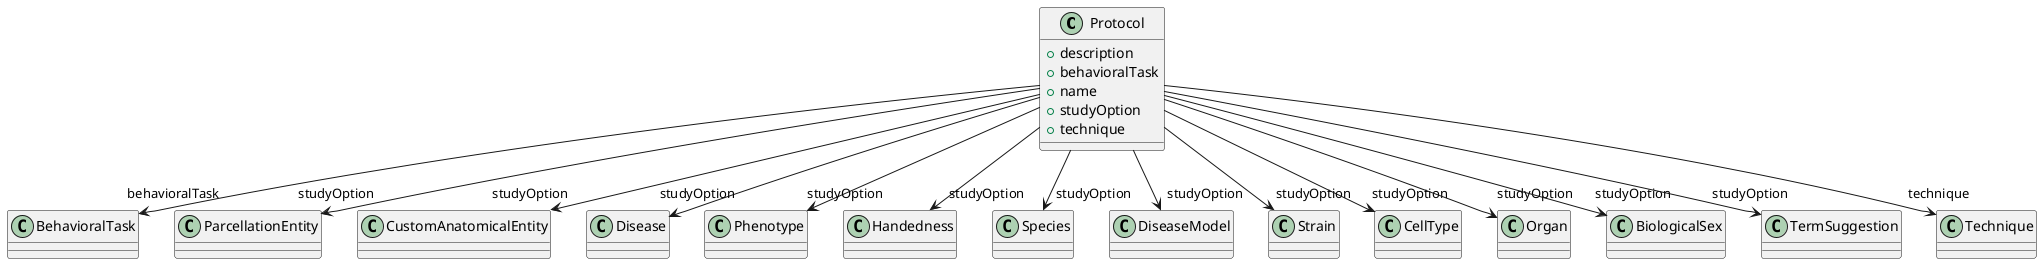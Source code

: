 @startuml
class Protocol {
+description
+behavioralTask
+name
+studyOption
+technique

}
Protocol -d-> "behavioralTask" BehavioralTask
Protocol -d-> "studyOption" ParcellationEntity
Protocol -d-> "studyOption" CustomAnatomicalEntity
Protocol -d-> "studyOption" Disease
Protocol -d-> "studyOption" Phenotype
Protocol -d-> "studyOption" Handedness
Protocol -d-> "studyOption" Species
Protocol -d-> "studyOption" DiseaseModel
Protocol -d-> "studyOption" Strain
Protocol -d-> "studyOption" CellType
Protocol -d-> "studyOption" Organ
Protocol -d-> "studyOption" BiologicalSex
Protocol -d-> "studyOption" TermSuggestion
Protocol -d-> "technique" Technique

@enduml